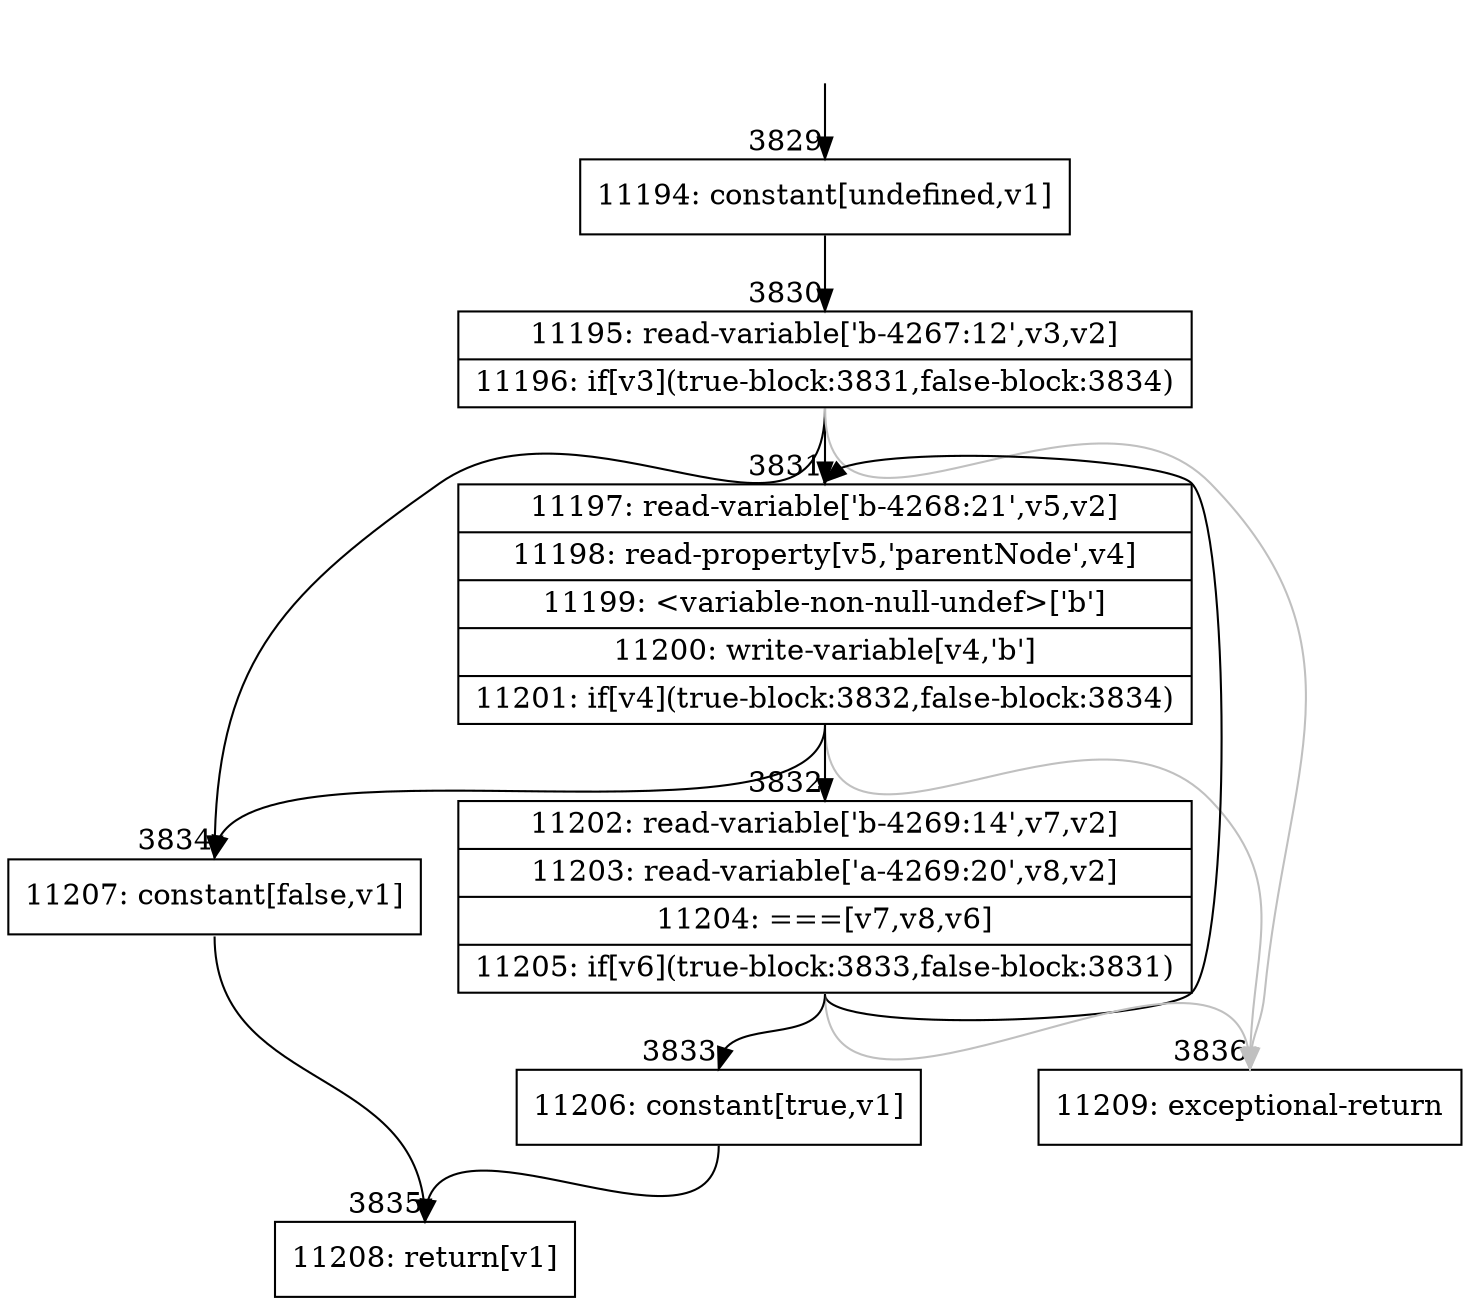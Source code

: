 digraph {
rankdir="TD"
BB_entry255[shape=none,label=""];
BB_entry255 -> BB3829 [tailport=s, headport=n, headlabel="    3829"]
BB3829 [shape=record label="{11194: constant[undefined,v1]}" ] 
BB3829 -> BB3830 [tailport=s, headport=n, headlabel="      3830"]
BB3830 [shape=record label="{11195: read-variable['b-4267:12',v3,v2]|11196: if[v3](true-block:3831,false-block:3834)}" ] 
BB3830 -> BB3831 [tailport=s, headport=n, headlabel="      3831"]
BB3830 -> BB3834 [tailport=s, headport=n, headlabel="      3834"]
BB3830 -> BB3836 [tailport=s, headport=n, color=gray, headlabel="      3836"]
BB3831 [shape=record label="{11197: read-variable['b-4268:21',v5,v2]|11198: read-property[v5,'parentNode',v4]|11199: \<variable-non-null-undef\>['b']|11200: write-variable[v4,'b']|11201: if[v4](true-block:3832,false-block:3834)}" ] 
BB3831 -> BB3832 [tailport=s, headport=n, headlabel="      3832"]
BB3831 -> BB3834 [tailport=s, headport=n]
BB3831 -> BB3836 [tailport=s, headport=n, color=gray]
BB3832 [shape=record label="{11202: read-variable['b-4269:14',v7,v2]|11203: read-variable['a-4269:20',v8,v2]|11204: ===[v7,v8,v6]|11205: if[v6](true-block:3833,false-block:3831)}" ] 
BB3832 -> BB3833 [tailport=s, headport=n, headlabel="      3833"]
BB3832 -> BB3831 [tailport=s, headport=n]
BB3832 -> BB3836 [tailport=s, headport=n, color=gray]
BB3833 [shape=record label="{11206: constant[true,v1]}" ] 
BB3833 -> BB3835 [tailport=s, headport=n, headlabel="      3835"]
BB3834 [shape=record label="{11207: constant[false,v1]}" ] 
BB3834 -> BB3835 [tailport=s, headport=n]
BB3835 [shape=record label="{11208: return[v1]}" ] 
BB3836 [shape=record label="{11209: exceptional-return}" ] 
}
